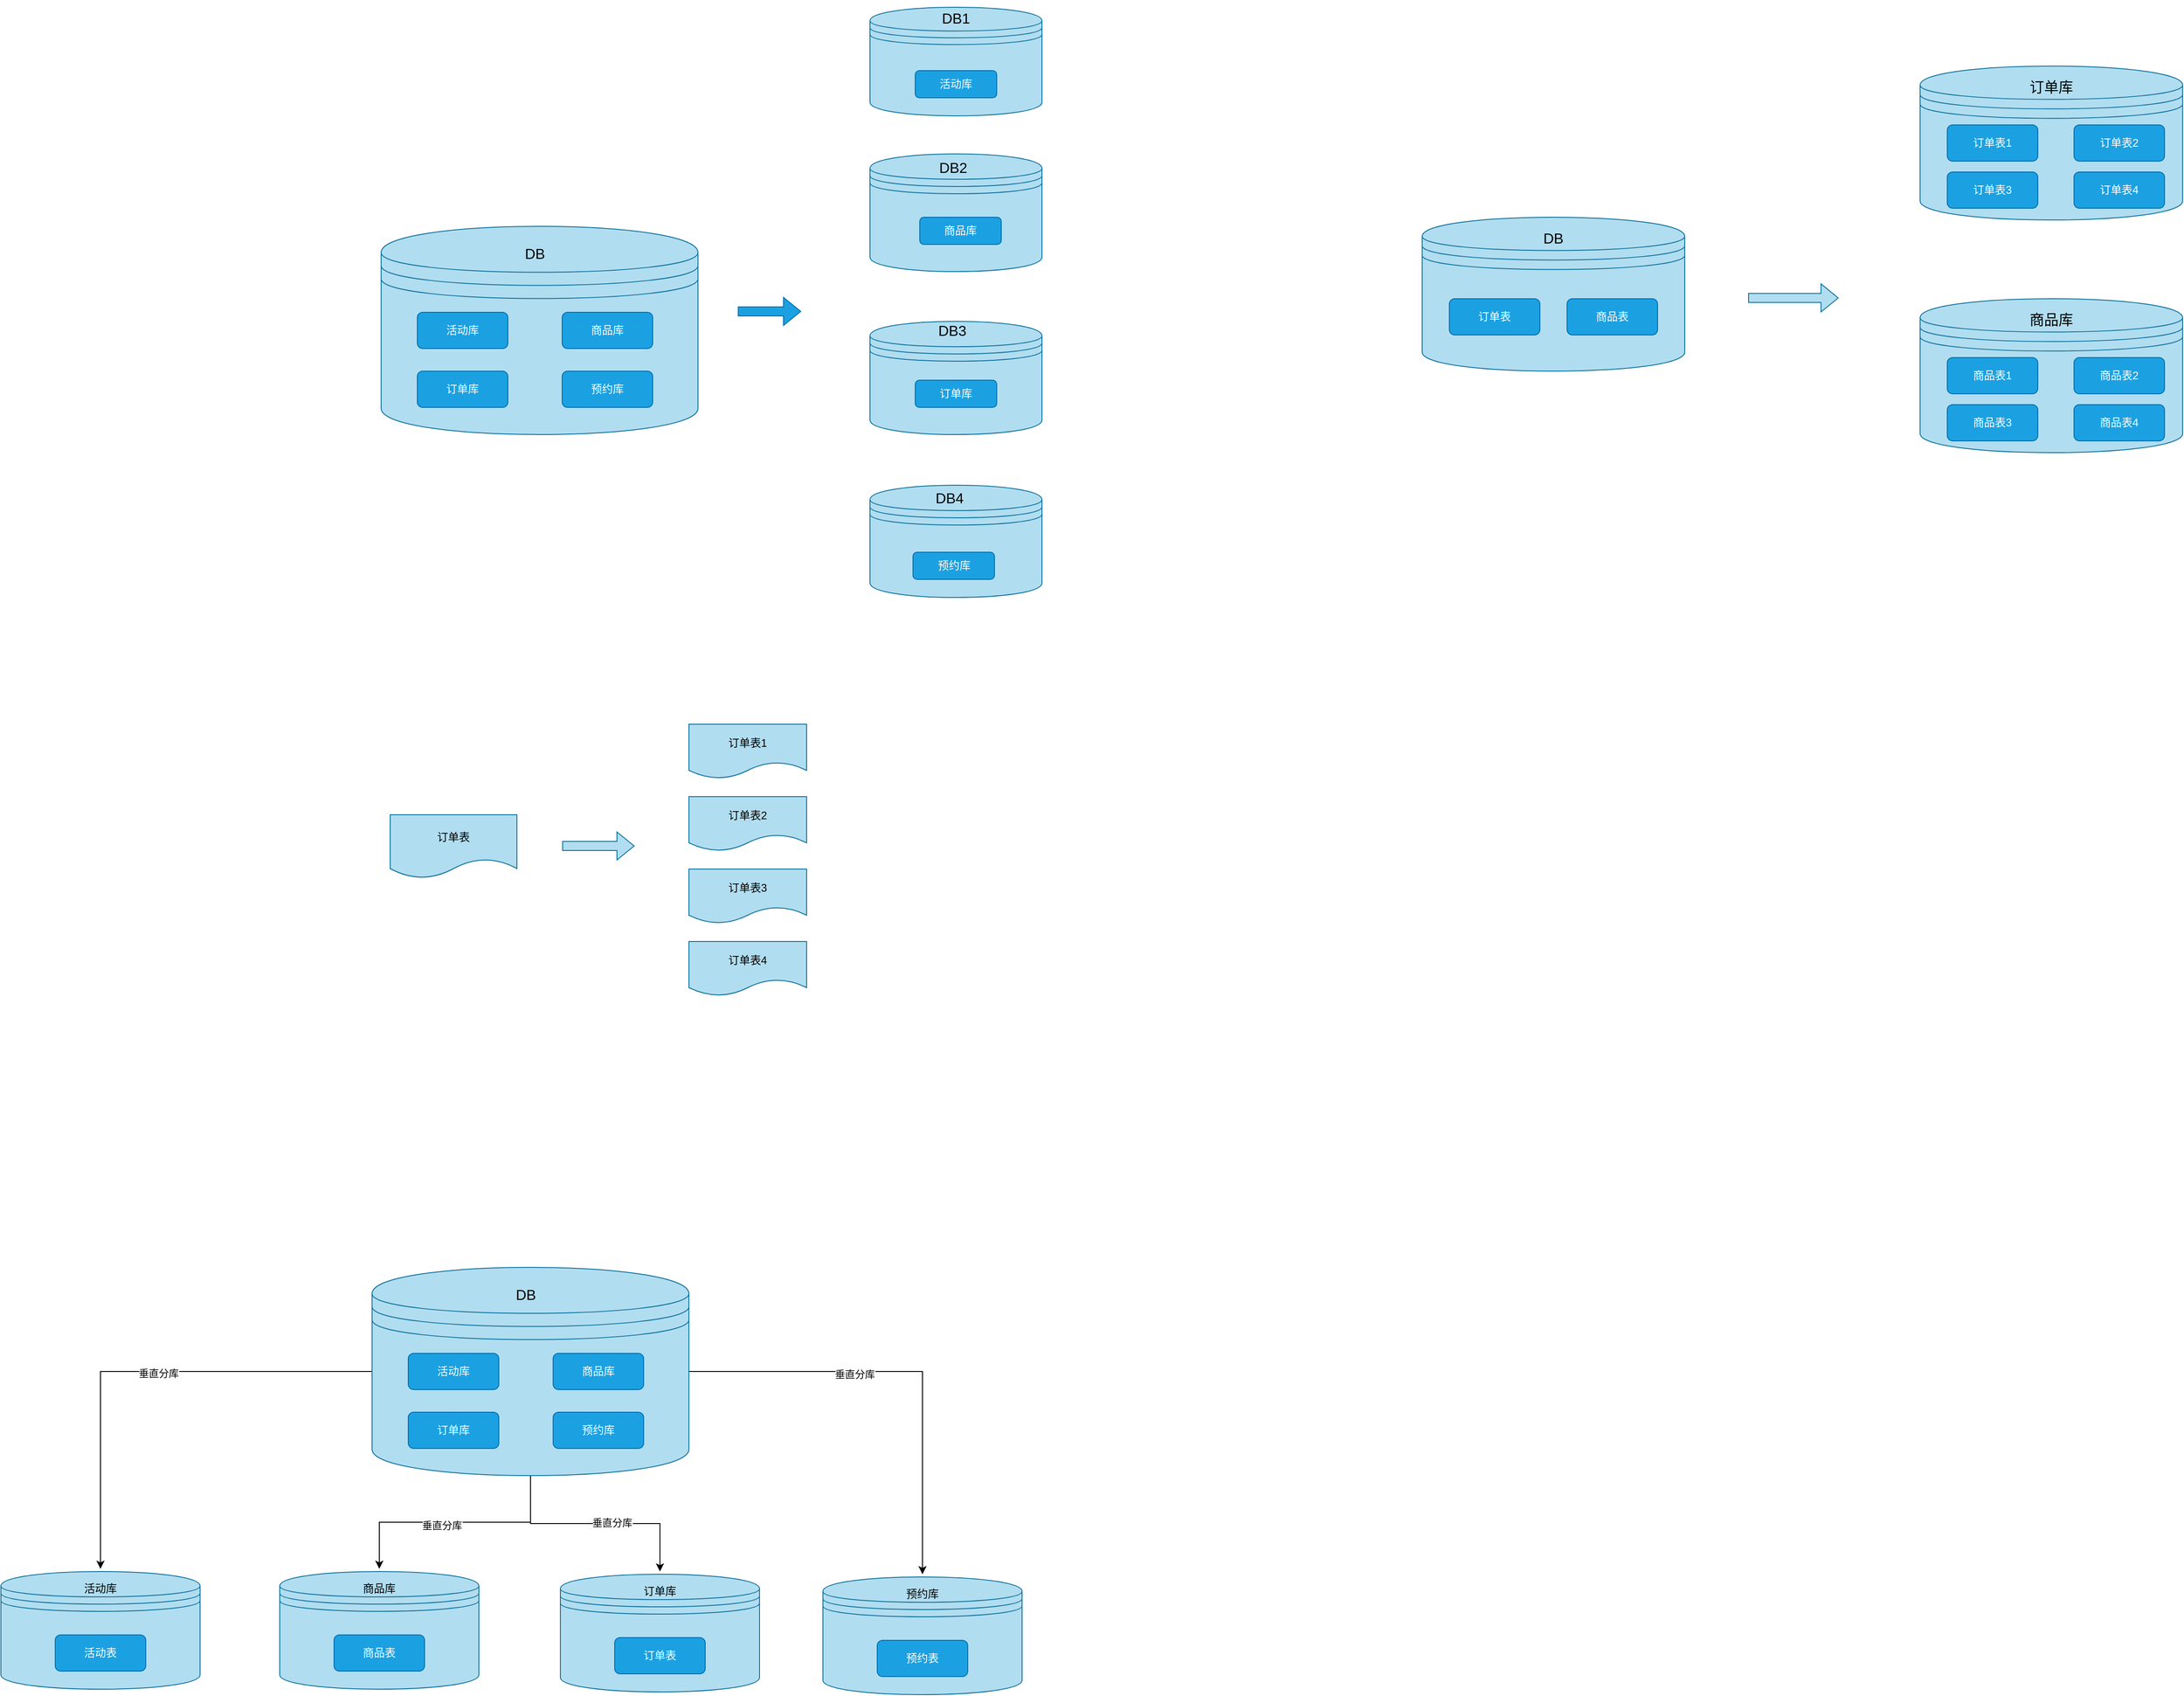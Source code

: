 <mxfile version="24.4.13" type="github">
  <diagram name="第 1 页" id="1VtuawKiRyLLdD8fV5gA">
    <mxGraphModel dx="1724" dy="591" grid="1" gridSize="10" guides="1" tooltips="1" connect="1" arrows="1" fold="1" page="1" pageScale="1" pageWidth="827" pageHeight="1169" math="0" shadow="0">
      <root>
        <mxCell id="0" />
        <mxCell id="1" parent="0" />
        <mxCell id="1v1zTL4evtBjEqySIljK-1" value="" style="shape=datastore;whiteSpace=wrap;html=1;fillColor=#b1ddf0;strokeColor=#10739e;" vertex="1" parent="1">
          <mxGeometry x="20" y="430" width="350" height="230" as="geometry" />
        </mxCell>
        <mxCell id="1v1zTL4evtBjEqySIljK-2" value="活动库" style="rounded=1;whiteSpace=wrap;html=1;fillColor=#1ba1e2;strokeColor=#006EAF;fontColor=#ffffff;" vertex="1" parent="1">
          <mxGeometry x="60" y="525" width="100" height="40" as="geometry" />
        </mxCell>
        <mxCell id="1v1zTL4evtBjEqySIljK-3" value="商品库" style="rounded=1;whiteSpace=wrap;html=1;fillColor=#1ba1e2;strokeColor=#006EAF;fontColor=#ffffff;" vertex="1" parent="1">
          <mxGeometry x="220" y="525" width="100" height="40" as="geometry" />
        </mxCell>
        <mxCell id="1v1zTL4evtBjEqySIljK-4" value="订单库" style="rounded=1;whiteSpace=wrap;html=1;fillColor=#1ba1e2;strokeColor=#006EAF;fontColor=#ffffff;" vertex="1" parent="1">
          <mxGeometry x="60" y="590" width="100" height="40" as="geometry" />
        </mxCell>
        <mxCell id="1v1zTL4evtBjEqySIljK-5" value="预约库" style="rounded=1;whiteSpace=wrap;html=1;fillColor=#1ba1e2;strokeColor=#006EAF;fontColor=#ffffff;" vertex="1" parent="1">
          <mxGeometry x="220" y="590" width="100" height="40" as="geometry" />
        </mxCell>
        <mxCell id="1v1zTL4evtBjEqySIljK-6" value="DB" style="text;html=1;align=center;verticalAlign=middle;whiteSpace=wrap;rounded=0;fontSize=16;" vertex="1" parent="1">
          <mxGeometry x="150" y="440" width="80" height="40" as="geometry" />
        </mxCell>
        <mxCell id="1v1zTL4evtBjEqySIljK-7" value="" style="shape=datastore;whiteSpace=wrap;html=1;fillColor=#b1ddf0;strokeColor=#10739e;" vertex="1" parent="1">
          <mxGeometry x="560" y="188" width="190" height="120" as="geometry" />
        </mxCell>
        <mxCell id="1v1zTL4evtBjEqySIljK-8" value="活动库" style="rounded=1;whiteSpace=wrap;html=1;fillColor=#1ba1e2;strokeColor=#006EAF;fontColor=#ffffff;" vertex="1" parent="1">
          <mxGeometry x="610" y="258" width="90" height="30" as="geometry" />
        </mxCell>
        <mxCell id="1v1zTL4evtBjEqySIljK-12" value="DB1" style="text;html=1;align=center;verticalAlign=middle;whiteSpace=wrap;rounded=0;fontSize=16;" vertex="1" parent="1">
          <mxGeometry x="615" y="180" width="80" height="40" as="geometry" />
        </mxCell>
        <mxCell id="1v1zTL4evtBjEqySIljK-13" value="" style="shape=datastore;whiteSpace=wrap;html=1;fillColor=#b1ddf0;strokeColor=#10739e;" vertex="1" parent="1">
          <mxGeometry x="560" y="350" width="190" height="130" as="geometry" />
        </mxCell>
        <mxCell id="1v1zTL4evtBjEqySIljK-15" value="商品库" style="rounded=1;whiteSpace=wrap;html=1;fillColor=#1ba1e2;strokeColor=#006EAF;fontColor=#ffffff;" vertex="1" parent="1">
          <mxGeometry x="615" y="420" width="90" height="30" as="geometry" />
        </mxCell>
        <mxCell id="1v1zTL4evtBjEqySIljK-18" value="DB2" style="text;html=1;align=center;verticalAlign=middle;whiteSpace=wrap;rounded=0;fontSize=16;" vertex="1" parent="1">
          <mxGeometry x="612" y="345" width="80" height="40" as="geometry" />
        </mxCell>
        <mxCell id="1v1zTL4evtBjEqySIljK-19" value="" style="shape=datastore;whiteSpace=wrap;html=1;fillColor=#b1ddf0;strokeColor=#10739e;" vertex="1" parent="1">
          <mxGeometry x="560" y="535" width="190" height="125" as="geometry" />
        </mxCell>
        <mxCell id="1v1zTL4evtBjEqySIljK-22" value="订单库" style="rounded=1;whiteSpace=wrap;html=1;fillColor=#1ba1e2;strokeColor=#006EAF;fontColor=#ffffff;" vertex="1" parent="1">
          <mxGeometry x="610" y="600" width="90" height="30" as="geometry" />
        </mxCell>
        <mxCell id="1v1zTL4evtBjEqySIljK-24" value="DB3" style="text;html=1;align=center;verticalAlign=middle;whiteSpace=wrap;rounded=0;fontSize=16;" vertex="1" parent="1">
          <mxGeometry x="611" y="525" width="80" height="40" as="geometry" />
        </mxCell>
        <mxCell id="1v1zTL4evtBjEqySIljK-25" value="" style="shape=datastore;whiteSpace=wrap;html=1;fillColor=#b1ddf0;strokeColor=#10739e;" vertex="1" parent="1">
          <mxGeometry x="560" y="716" width="190" height="124" as="geometry" />
        </mxCell>
        <mxCell id="1v1zTL4evtBjEqySIljK-29" value="预约库" style="rounded=1;whiteSpace=wrap;html=1;fillColor=#1ba1e2;strokeColor=#006EAF;fontColor=#ffffff;" vertex="1" parent="1">
          <mxGeometry x="607.5" y="790" width="90" height="30" as="geometry" />
        </mxCell>
        <mxCell id="1v1zTL4evtBjEqySIljK-30" value="DB4" style="text;html=1;align=center;verticalAlign=middle;whiteSpace=wrap;rounded=0;fontSize=16;" vertex="1" parent="1">
          <mxGeometry x="607.5" y="710" width="80" height="40" as="geometry" />
        </mxCell>
        <mxCell id="1v1zTL4evtBjEqySIljK-31" value="" style="shape=flexArrow;endArrow=classic;html=1;rounded=0;fillColor=#1ba1e2;strokeColor=#006EAF;" edge="1" parent="1">
          <mxGeometry width="50" height="50" relative="1" as="geometry">
            <mxPoint x="414" y="524" as="sourcePoint" />
            <mxPoint x="484" y="524" as="targetPoint" />
          </mxGeometry>
        </mxCell>
        <mxCell id="1v1zTL4evtBjEqySIljK-32" value="订单表" style="shape=document;whiteSpace=wrap;html=1;boundedLbl=1;fillColor=#b1ddf0;strokeColor=#10739e;" vertex="1" parent="1">
          <mxGeometry x="30" y="1080" width="140" height="70" as="geometry" />
        </mxCell>
        <mxCell id="1v1zTL4evtBjEqySIljK-33" value="" style="shape=flexArrow;endArrow=classic;html=1;rounded=0;fillColor=#b1ddf0;strokeColor=#10739e;" edge="1" parent="1">
          <mxGeometry width="50" height="50" relative="1" as="geometry">
            <mxPoint x="220" y="1114.5" as="sourcePoint" />
            <mxPoint x="300" y="1114.5" as="targetPoint" />
          </mxGeometry>
        </mxCell>
        <mxCell id="1v1zTL4evtBjEqySIljK-34" value="订单表1" style="shape=document;whiteSpace=wrap;html=1;boundedLbl=1;fillColor=#b1ddf0;strokeColor=#10739e;" vertex="1" parent="1">
          <mxGeometry x="360" y="980" width="130" height="60" as="geometry" />
        </mxCell>
        <mxCell id="1v1zTL4evtBjEqySIljK-40" value="订单表3" style="shape=document;whiteSpace=wrap;html=1;boundedLbl=1;fillColor=#b1ddf0;strokeColor=#10739e;" vertex="1" parent="1">
          <mxGeometry x="360" y="1140" width="130" height="60" as="geometry" />
        </mxCell>
        <mxCell id="1v1zTL4evtBjEqySIljK-41" value="订单表2" style="shape=document;whiteSpace=wrap;html=1;boundedLbl=1;fillColor=#b1ddf0;strokeColor=#10739e;" vertex="1" parent="1">
          <mxGeometry x="360" y="1060" width="130" height="60" as="geometry" />
        </mxCell>
        <mxCell id="1v1zTL4evtBjEqySIljK-42" value="订单表4" style="shape=document;whiteSpace=wrap;html=1;boundedLbl=1;fillColor=#b1ddf0;strokeColor=#10739e;" vertex="1" parent="1">
          <mxGeometry x="360" y="1220" width="130" height="60" as="geometry" />
        </mxCell>
        <mxCell id="1v1zTL4evtBjEqySIljK-49" value="" style="shape=datastore;whiteSpace=wrap;html=1;fillColor=#b1ddf0;strokeColor=#10739e;" vertex="1" parent="1">
          <mxGeometry x="1170" y="420" width="290" height="170" as="geometry" />
        </mxCell>
        <mxCell id="1v1zTL4evtBjEqySIljK-51" value="商品表" style="rounded=1;whiteSpace=wrap;html=1;fillColor=#1ba1e2;strokeColor=#006EAF;fontColor=#ffffff;" vertex="1" parent="1">
          <mxGeometry x="1330" y="510" width="100" height="40" as="geometry" />
        </mxCell>
        <mxCell id="1v1zTL4evtBjEqySIljK-52" value="订单表" style="rounded=1;whiteSpace=wrap;html=1;fillColor=#1ba1e2;strokeColor=#006EAF;fontColor=#ffffff;" vertex="1" parent="1">
          <mxGeometry x="1200" y="510" width="100" height="40" as="geometry" />
        </mxCell>
        <mxCell id="1v1zTL4evtBjEqySIljK-54" value="DB" style="text;html=1;align=center;verticalAlign=middle;whiteSpace=wrap;rounded=0;fontSize=16;" vertex="1" parent="1">
          <mxGeometry x="1275" y="423" width="80" height="40" as="geometry" />
        </mxCell>
        <mxCell id="1v1zTL4evtBjEqySIljK-56" value="" style="shape=flexArrow;endArrow=classic;html=1;rounded=0;fillColor=#b1ddf0;strokeColor=#10739e;" edge="1" parent="1">
          <mxGeometry width="50" height="50" relative="1" as="geometry">
            <mxPoint x="1530" y="509.09" as="sourcePoint" />
            <mxPoint x="1630" y="509.09" as="targetPoint" />
          </mxGeometry>
        </mxCell>
        <mxCell id="1v1zTL4evtBjEqySIljK-57" value="" style="shape=datastore;whiteSpace=wrap;html=1;fillColor=#b1ddf0;strokeColor=#10739e;" vertex="1" parent="1">
          <mxGeometry x="1720" y="253" width="290" height="170" as="geometry" />
        </mxCell>
        <mxCell id="1v1zTL4evtBjEqySIljK-59" value="订单表1" style="rounded=1;whiteSpace=wrap;html=1;fillColor=#1ba1e2;strokeColor=#006EAF;fontColor=#ffffff;" vertex="1" parent="1">
          <mxGeometry x="1750" y="318" width="100" height="40" as="geometry" />
        </mxCell>
        <mxCell id="1v1zTL4evtBjEqySIljK-60" value="订单库" style="text;html=1;align=center;verticalAlign=middle;whiteSpace=wrap;rounded=0;fontSize=16;" vertex="1" parent="1">
          <mxGeometry x="1825" y="256" width="80" height="40" as="geometry" />
        </mxCell>
        <mxCell id="1v1zTL4evtBjEqySIljK-61" value="订单表3" style="rounded=1;whiteSpace=wrap;html=1;fillColor=#1ba1e2;strokeColor=#006EAF;fontColor=#ffffff;" vertex="1" parent="1">
          <mxGeometry x="1750" y="370" width="100" height="40" as="geometry" />
        </mxCell>
        <mxCell id="1v1zTL4evtBjEqySIljK-62" value="订单表4" style="rounded=1;whiteSpace=wrap;html=1;fillColor=#1ba1e2;strokeColor=#006EAF;fontColor=#ffffff;" vertex="1" parent="1">
          <mxGeometry x="1890" y="370" width="100" height="40" as="geometry" />
        </mxCell>
        <mxCell id="1v1zTL4evtBjEqySIljK-63" value="订单表2" style="rounded=1;whiteSpace=wrap;html=1;fillColor=#1ba1e2;strokeColor=#006EAF;fontColor=#ffffff;" vertex="1" parent="1">
          <mxGeometry x="1890" y="318" width="100" height="40" as="geometry" />
        </mxCell>
        <mxCell id="1v1zTL4evtBjEqySIljK-64" value="" style="shape=datastore;whiteSpace=wrap;html=1;fillColor=#b1ddf0;strokeColor=#10739e;" vertex="1" parent="1">
          <mxGeometry x="1720" y="510" width="290" height="170" as="geometry" />
        </mxCell>
        <mxCell id="1v1zTL4evtBjEqySIljK-65" value="商品表1" style="rounded=1;whiteSpace=wrap;html=1;fillColor=#1ba1e2;strokeColor=#006EAF;fontColor=#ffffff;" vertex="1" parent="1">
          <mxGeometry x="1750" y="575" width="100" height="40" as="geometry" />
        </mxCell>
        <mxCell id="1v1zTL4evtBjEqySIljK-66" value="商品库" style="text;html=1;align=center;verticalAlign=middle;whiteSpace=wrap;rounded=0;fontSize=16;" vertex="1" parent="1">
          <mxGeometry x="1825" y="513" width="80" height="40" as="geometry" />
        </mxCell>
        <mxCell id="1v1zTL4evtBjEqySIljK-67" value="商品表3" style="rounded=1;whiteSpace=wrap;html=1;fillColor=#1ba1e2;strokeColor=#006EAF;fontColor=#ffffff;" vertex="1" parent="1">
          <mxGeometry x="1750" y="627" width="100" height="40" as="geometry" />
        </mxCell>
        <mxCell id="1v1zTL4evtBjEqySIljK-68" value="商品表4" style="rounded=1;whiteSpace=wrap;html=1;fillColor=#1ba1e2;strokeColor=#006EAF;fontColor=#ffffff;" vertex="1" parent="1">
          <mxGeometry x="1890" y="627" width="100" height="40" as="geometry" />
        </mxCell>
        <mxCell id="1v1zTL4evtBjEqySIljK-69" value="商品表2" style="rounded=1;whiteSpace=wrap;html=1;fillColor=#1ba1e2;strokeColor=#006EAF;fontColor=#ffffff;" vertex="1" parent="1">
          <mxGeometry x="1890" y="575" width="100" height="40" as="geometry" />
        </mxCell>
        <mxCell id="1v1zTL4evtBjEqySIljK-102" style="edgeStyle=orthogonalEdgeStyle;rounded=0;orthogonalLoop=1;jettySize=auto;html=1;exitX=0;exitY=0.5;exitDx=0;exitDy=0;" edge="1" parent="1" source="1v1zTL4evtBjEqySIljK-70" target="1v1zTL4evtBjEqySIljK-81">
          <mxGeometry relative="1" as="geometry" />
        </mxCell>
        <mxCell id="1v1zTL4evtBjEqySIljK-103" value="垂直分库" style="edgeLabel;html=1;align=center;verticalAlign=middle;resizable=0;points=[];" vertex="1" connectable="0" parent="1v1zTL4evtBjEqySIljK-102">
          <mxGeometry x="-0.089" y="2" relative="1" as="geometry">
            <mxPoint as="offset" />
          </mxGeometry>
        </mxCell>
        <mxCell id="1v1zTL4evtBjEqySIljK-104" style="edgeStyle=orthogonalEdgeStyle;rounded=0;orthogonalLoop=1;jettySize=auto;html=1;exitX=1;exitY=0.5;exitDx=0;exitDy=0;" edge="1" parent="1" source="1v1zTL4evtBjEqySIljK-70" target="1v1zTL4evtBjEqySIljK-101">
          <mxGeometry relative="1" as="geometry" />
        </mxCell>
        <mxCell id="1v1zTL4evtBjEqySIljK-105" value="垂直分库" style="edgeLabel;html=1;align=center;verticalAlign=middle;resizable=0;points=[];" vertex="1" connectable="0" parent="1v1zTL4evtBjEqySIljK-104">
          <mxGeometry x="-0.243" y="-3" relative="1" as="geometry">
            <mxPoint as="offset" />
          </mxGeometry>
        </mxCell>
        <mxCell id="1v1zTL4evtBjEqySIljK-106" style="edgeStyle=orthogonalEdgeStyle;rounded=0;orthogonalLoop=1;jettySize=auto;html=1;exitX=0.5;exitY=1;exitDx=0;exitDy=0;entryX=0.5;entryY=0;entryDx=0;entryDy=0;" edge="1" parent="1" source="1v1zTL4evtBjEqySIljK-70" target="1v1zTL4evtBjEqySIljK-95">
          <mxGeometry relative="1" as="geometry" />
        </mxCell>
        <mxCell id="1v1zTL4evtBjEqySIljK-107" value="垂直分库" style="edgeLabel;html=1;align=center;verticalAlign=middle;resizable=0;points=[];" vertex="1" connectable="0" parent="1v1zTL4evtBjEqySIljK-106">
          <mxGeometry x="0.108" y="3" relative="1" as="geometry">
            <mxPoint as="offset" />
          </mxGeometry>
        </mxCell>
        <mxCell id="1v1zTL4evtBjEqySIljK-108" style="edgeStyle=orthogonalEdgeStyle;rounded=0;orthogonalLoop=1;jettySize=auto;html=1;exitX=0.5;exitY=1;exitDx=0;exitDy=0;entryX=0.5;entryY=0;entryDx=0;entryDy=0;" edge="1" parent="1" source="1v1zTL4evtBjEqySIljK-70" target="1v1zTL4evtBjEqySIljK-98">
          <mxGeometry relative="1" as="geometry" />
        </mxCell>
        <mxCell id="1v1zTL4evtBjEqySIljK-109" value="垂直分库" style="edgeLabel;html=1;align=center;verticalAlign=middle;resizable=0;points=[];" vertex="1" connectable="0" parent="1v1zTL4evtBjEqySIljK-108">
          <mxGeometry x="0.149" y="1" relative="1" as="geometry">
            <mxPoint as="offset" />
          </mxGeometry>
        </mxCell>
        <mxCell id="1v1zTL4evtBjEqySIljK-70" value="" style="shape=datastore;whiteSpace=wrap;html=1;fillColor=#b1ddf0;strokeColor=#10739e;" vertex="1" parent="1">
          <mxGeometry x="10" y="1580" width="350" height="230" as="geometry" />
        </mxCell>
        <mxCell id="1v1zTL4evtBjEqySIljK-71" value="活动库" style="rounded=1;whiteSpace=wrap;html=1;fillColor=#1ba1e2;strokeColor=#006EAF;fontColor=#ffffff;" vertex="1" parent="1">
          <mxGeometry x="50" y="1675" width="100" height="40" as="geometry" />
        </mxCell>
        <mxCell id="1v1zTL4evtBjEqySIljK-72" value="商品库" style="rounded=1;whiteSpace=wrap;html=1;fillColor=#1ba1e2;strokeColor=#006EAF;fontColor=#ffffff;" vertex="1" parent="1">
          <mxGeometry x="210" y="1675" width="100" height="40" as="geometry" />
        </mxCell>
        <mxCell id="1v1zTL4evtBjEqySIljK-73" value="订单库" style="rounded=1;whiteSpace=wrap;html=1;fillColor=#1ba1e2;strokeColor=#006EAF;fontColor=#ffffff;" vertex="1" parent="1">
          <mxGeometry x="50" y="1740" width="100" height="40" as="geometry" />
        </mxCell>
        <mxCell id="1v1zTL4evtBjEqySIljK-74" value="预约库" style="rounded=1;whiteSpace=wrap;html=1;fillColor=#1ba1e2;strokeColor=#006EAF;fontColor=#ffffff;" vertex="1" parent="1">
          <mxGeometry x="210" y="1740" width="100" height="40" as="geometry" />
        </mxCell>
        <mxCell id="1v1zTL4evtBjEqySIljK-75" value="DB" style="text;html=1;align=center;verticalAlign=middle;whiteSpace=wrap;rounded=0;fontSize=16;" vertex="1" parent="1">
          <mxGeometry x="140" y="1590" width="80" height="40" as="geometry" />
        </mxCell>
        <mxCell id="1v1zTL4evtBjEqySIljK-76" value="" style="shape=datastore;whiteSpace=wrap;html=1;fillColor=#b1ddf0;strokeColor=#10739e;" vertex="1" parent="1">
          <mxGeometry x="-400" y="1916" width="220" height="130" as="geometry" />
        </mxCell>
        <mxCell id="1v1zTL4evtBjEqySIljK-77" value="活动表" style="rounded=1;whiteSpace=wrap;html=1;fillColor=#1ba1e2;strokeColor=#006EAF;fontColor=#ffffff;" vertex="1" parent="1">
          <mxGeometry x="-340" y="1986" width="100" height="40" as="geometry" />
        </mxCell>
        <mxCell id="1v1zTL4evtBjEqySIljK-81" value="&lt;span style=&quot;font-size: 12px;&quot;&gt;活动库&lt;/span&gt;" style="text;html=1;align=center;verticalAlign=middle;whiteSpace=wrap;rounded=0;fontSize=16;fontColor=#000000;" vertex="1" parent="1">
          <mxGeometry x="-330" y="1913" width="80" height="40" as="geometry" />
        </mxCell>
        <mxCell id="1v1zTL4evtBjEqySIljK-93" value="" style="shape=datastore;whiteSpace=wrap;html=1;fillColor=#b1ddf0;strokeColor=#10739e;" vertex="1" parent="1">
          <mxGeometry x="-92" y="1916" width="220" height="130" as="geometry" />
        </mxCell>
        <mxCell id="1v1zTL4evtBjEqySIljK-94" value="商品表" style="rounded=1;whiteSpace=wrap;html=1;fillColor=#1ba1e2;strokeColor=#006EAF;fontColor=#ffffff;" vertex="1" parent="1">
          <mxGeometry x="-32" y="1986" width="100" height="40" as="geometry" />
        </mxCell>
        <mxCell id="1v1zTL4evtBjEqySIljK-95" value="&lt;span style=&quot;font-size: 12px;&quot;&gt;商品库&lt;/span&gt;" style="text;html=1;align=center;verticalAlign=middle;whiteSpace=wrap;rounded=0;fontSize=16;fontColor=#000000;" vertex="1" parent="1">
          <mxGeometry x="-22" y="1913" width="80" height="40" as="geometry" />
        </mxCell>
        <mxCell id="1v1zTL4evtBjEqySIljK-96" value="" style="shape=datastore;whiteSpace=wrap;html=1;fillColor=#b1ddf0;strokeColor=#10739e;" vertex="1" parent="1">
          <mxGeometry x="218" y="1919" width="220" height="130" as="geometry" />
        </mxCell>
        <mxCell id="1v1zTL4evtBjEqySIljK-97" value="订单表" style="rounded=1;whiteSpace=wrap;html=1;fillColor=#1ba1e2;strokeColor=#006EAF;fontColor=#ffffff;" vertex="1" parent="1">
          <mxGeometry x="278" y="1989" width="100" height="40" as="geometry" />
        </mxCell>
        <mxCell id="1v1zTL4evtBjEqySIljK-98" value="&lt;span style=&quot;font-size: 12px;&quot;&gt;订单库&lt;/span&gt;" style="text;html=1;align=center;verticalAlign=middle;whiteSpace=wrap;rounded=0;fontSize=16;fontColor=#000000;" vertex="1" parent="1">
          <mxGeometry x="288" y="1916" width="80" height="40" as="geometry" />
        </mxCell>
        <mxCell id="1v1zTL4evtBjEqySIljK-99" value="" style="shape=datastore;whiteSpace=wrap;html=1;fillColor=#b1ddf0;strokeColor=#10739e;" vertex="1" parent="1">
          <mxGeometry x="508" y="1922" width="220" height="130" as="geometry" />
        </mxCell>
        <mxCell id="1v1zTL4evtBjEqySIljK-100" value="预约表" style="rounded=1;whiteSpace=wrap;html=1;fillColor=#1ba1e2;strokeColor=#006EAF;fontColor=#ffffff;" vertex="1" parent="1">
          <mxGeometry x="568" y="1992" width="100" height="40" as="geometry" />
        </mxCell>
        <mxCell id="1v1zTL4evtBjEqySIljK-101" value="&lt;span style=&quot;font-size: 12px;&quot;&gt;预约库&lt;/span&gt;" style="text;html=1;align=center;verticalAlign=middle;whiteSpace=wrap;rounded=0;fontSize=16;fontColor=#000000;" vertex="1" parent="1">
          <mxGeometry x="578" y="1919" width="80" height="40" as="geometry" />
        </mxCell>
      </root>
    </mxGraphModel>
  </diagram>
</mxfile>
